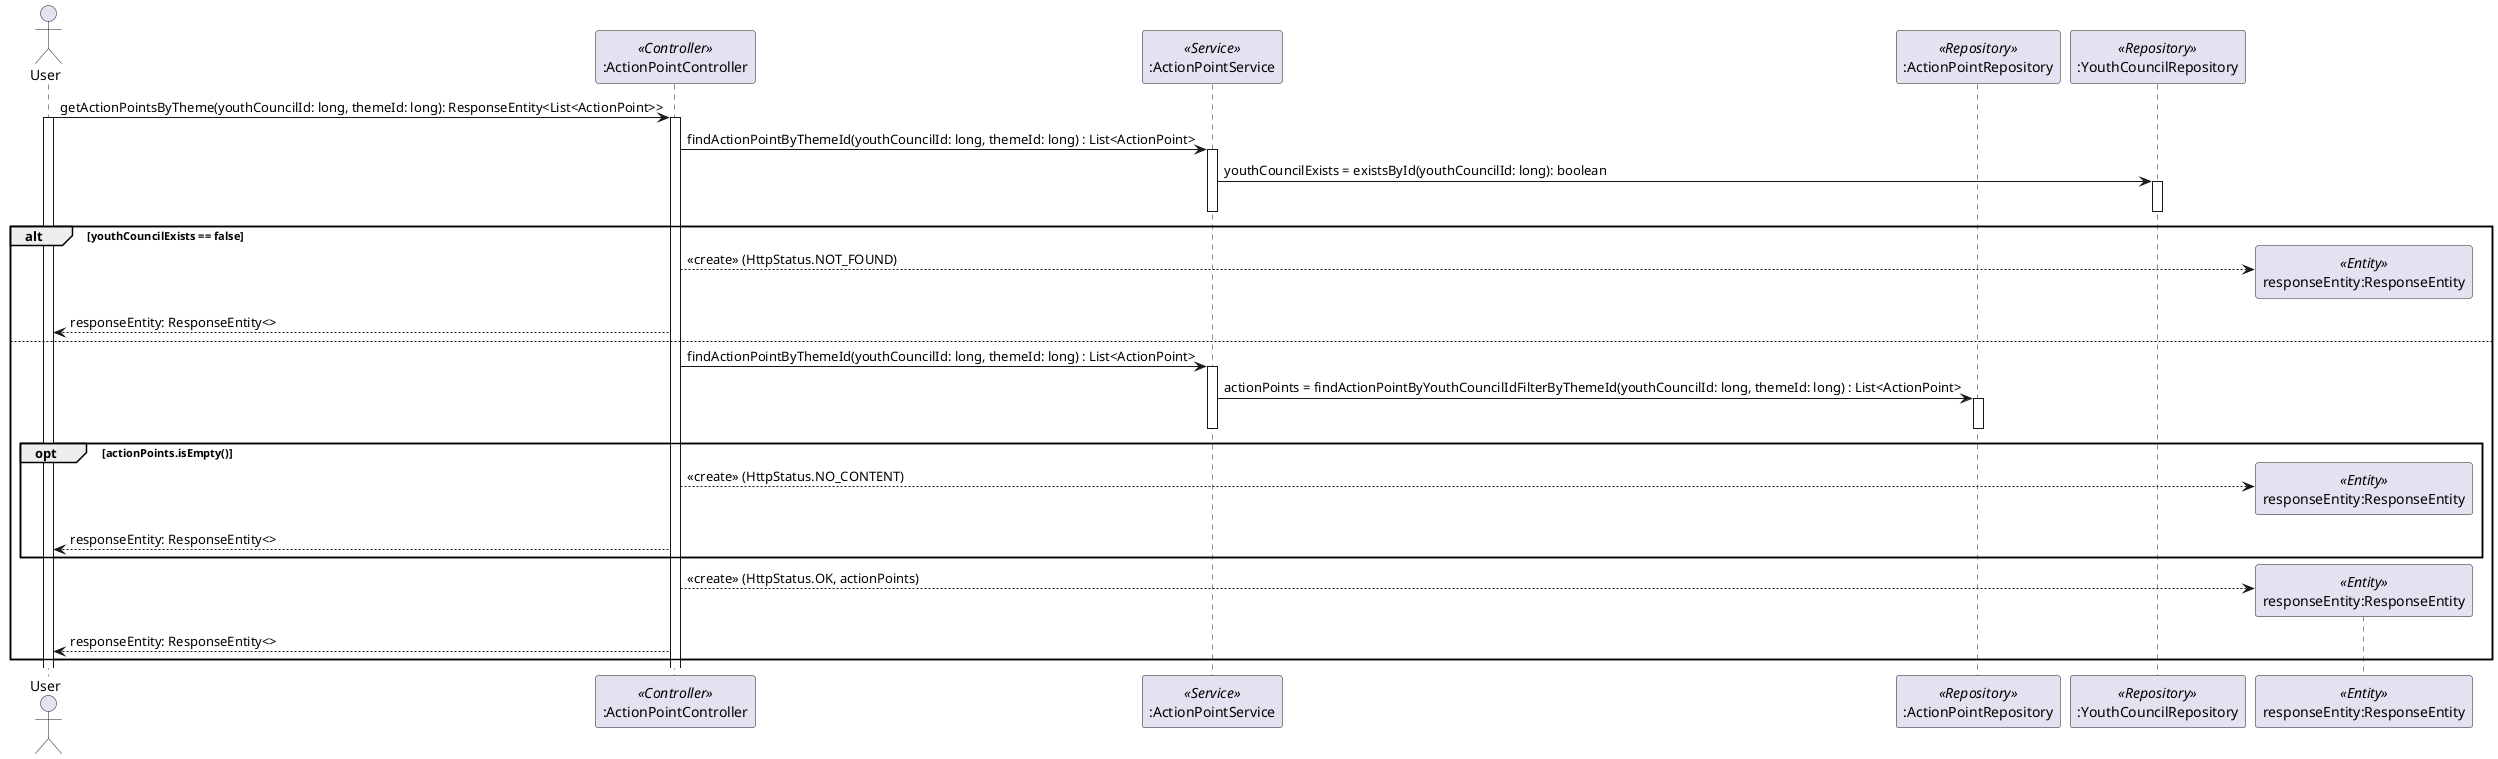 @startuml
actor User
participant ":ActionPointController" as ActionPointController << Controller >>
participant ":ActionPointService" as ActionPointService << Service >>
participant ":ActionPointRepository" as ActionPointRepository << Repository >>

participant ":YouthCouncilRepository" as YouthCouncilRepository << Repository >>

participant "responseEntity:ResponseEntity" as ResponseEntity <<Entity>>

User -> ActionPointController : getActionPointsByTheme(youthCouncilId: long, themeId: long): ResponseEntity<List<ActionPoint>>
activate User
activate ActionPointController
ActionPointController -> ActionPointService : findActionPointByThemeId(youthCouncilId: long, themeId: long) : List<ActionPoint>
activate ActionPointService
ActionPointService -> YouthCouncilRepository : youthCouncilExists = existsById(youthCouncilId: long): boolean
activate YouthCouncilRepository
deactivate YouthCouncilRepository
deactivate ActionPointService
alt youthCouncilExists == false
create ResponseEntity
ActionPointController --> ResponseEntity : <<create>> (HttpStatus.NOT_FOUND)
ActionPointController --> User : responseEntity: ResponseEntity<>
else
ActionPointController -> ActionPointService: findActionPointByThemeId(youthCouncilId: long, themeId: long) : List<ActionPoint>
activate ActionPointService
ActionPointService -> ActionPointRepository : actionPoints = findActionPointByYouthCouncilIdFilterByThemeId(youthCouncilId: long, themeId: long) : List<ActionPoint>
activate ActionPointRepository
deactivate ActionPointRepository
deactivate ActionPointService
opt actionPoints.isEmpty()
create ResponseEntity
ActionPointController --> ResponseEntity : <<create>> (HttpStatus.NO_CONTENT)
ActionPointController --> User : responseEntity: ResponseEntity<>
end
create ResponseEntity
ActionPointController --> ResponseEntity : <<create>> (HttpStatus.OK, actionPoints)
ActionPointController --> User : responseEntity: ResponseEntity<>
end

@enduml
